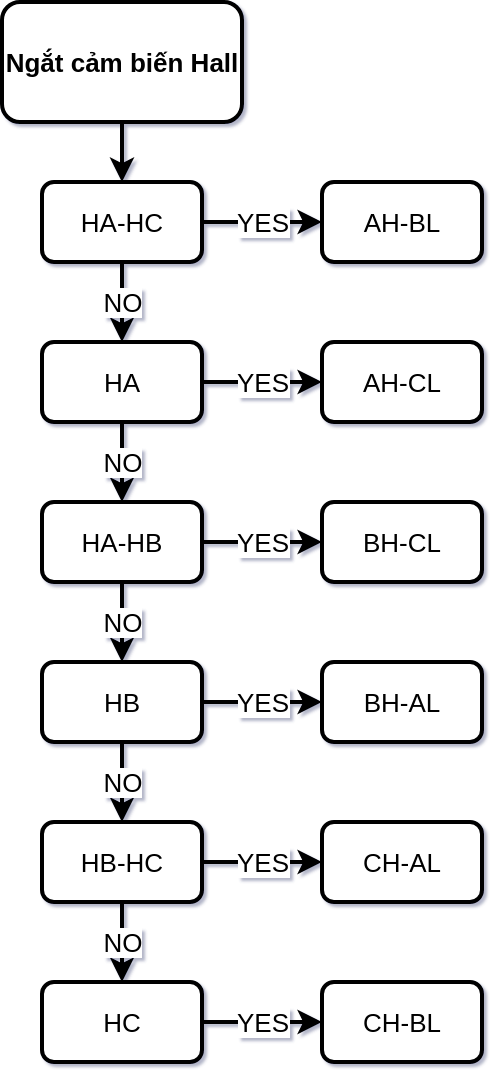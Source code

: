 <mxfile version="15.4.3" type="github">
  <diagram id="7T7l-S_ZWPr59H8wULRd" name="Page-1">
    <mxGraphModel dx="804" dy="556" grid="0" gridSize="10" guides="1" tooltips="1" connect="1" arrows="1" fold="1" page="1" pageScale="1" pageWidth="827" pageHeight="1169" math="0" shadow="1">
      <root>
        <mxCell id="0" />
        <mxCell id="1" parent="0" />
        <mxCell id="8QIExZFlG0rt8DQpAwHB-3" style="edgeStyle=orthogonalEdgeStyle;rounded=0;orthogonalLoop=1;jettySize=auto;html=1;exitX=0.5;exitY=1;exitDx=0;exitDy=0;entryX=0.5;entryY=0;entryDx=0;entryDy=0;strokeWidth=2;fontSize=13;" edge="1" parent="1" source="8QIExZFlG0rt8DQpAwHB-1" target="8QIExZFlG0rt8DQpAwHB-2">
          <mxGeometry relative="1" as="geometry" />
        </mxCell>
        <mxCell id="8QIExZFlG0rt8DQpAwHB-1" value="Ngắt cảm biến Hall" style="rounded=1;whiteSpace=wrap;html=1;strokeWidth=2;fontSize=13;fontStyle=1" vertex="1" parent="1">
          <mxGeometry x="200" y="110" width="120" height="60" as="geometry" />
        </mxCell>
        <mxCell id="8QIExZFlG0rt8DQpAwHB-9" value="NO" style="edgeStyle=orthogonalEdgeStyle;rounded=0;orthogonalLoop=1;jettySize=auto;html=1;exitX=0.5;exitY=1;exitDx=0;exitDy=0;entryX=0.5;entryY=0;entryDx=0;entryDy=0;strokeWidth=2;fontSize=13;" edge="1" parent="1" source="8QIExZFlG0rt8DQpAwHB-2" target="8QIExZFlG0rt8DQpAwHB-4">
          <mxGeometry relative="1" as="geometry" />
        </mxCell>
        <mxCell id="8QIExZFlG0rt8DQpAwHB-20" value="YES" style="edgeStyle=orthogonalEdgeStyle;rounded=0;orthogonalLoop=1;jettySize=auto;html=1;exitX=1;exitY=0.5;exitDx=0;exitDy=0;entryX=0;entryY=0.5;entryDx=0;entryDy=0;strokeWidth=2;fontSize=13;" edge="1" parent="1" source="8QIExZFlG0rt8DQpAwHB-2" target="8QIExZFlG0rt8DQpAwHB-14">
          <mxGeometry relative="1" as="geometry" />
        </mxCell>
        <mxCell id="8QIExZFlG0rt8DQpAwHB-2" value="HA-HC" style="rounded=1;whiteSpace=wrap;html=1;strokeWidth=2;fontSize=13;" vertex="1" parent="1">
          <mxGeometry x="220" y="200" width="80" height="40" as="geometry" />
        </mxCell>
        <mxCell id="8QIExZFlG0rt8DQpAwHB-10" value="NO" style="edgeStyle=orthogonalEdgeStyle;rounded=0;orthogonalLoop=1;jettySize=auto;html=1;exitX=0.5;exitY=1;exitDx=0;exitDy=0;entryX=0.5;entryY=0;entryDx=0;entryDy=0;strokeWidth=2;fontSize=13;" edge="1" parent="1" source="8QIExZFlG0rt8DQpAwHB-4" target="8QIExZFlG0rt8DQpAwHB-5">
          <mxGeometry relative="1" as="geometry" />
        </mxCell>
        <mxCell id="8QIExZFlG0rt8DQpAwHB-21" value="YES" style="edgeStyle=orthogonalEdgeStyle;rounded=0;orthogonalLoop=1;jettySize=auto;html=1;exitX=1;exitY=0.5;exitDx=0;exitDy=0;strokeWidth=2;fontSize=13;" edge="1" parent="1" source="8QIExZFlG0rt8DQpAwHB-4" target="8QIExZFlG0rt8DQpAwHB-17">
          <mxGeometry relative="1" as="geometry" />
        </mxCell>
        <mxCell id="8QIExZFlG0rt8DQpAwHB-4" value="HA" style="rounded=1;whiteSpace=wrap;html=1;strokeWidth=2;fontSize=13;" vertex="1" parent="1">
          <mxGeometry x="220" y="280" width="80" height="40" as="geometry" />
        </mxCell>
        <mxCell id="8QIExZFlG0rt8DQpAwHB-11" value="NO" style="edgeStyle=orthogonalEdgeStyle;rounded=0;orthogonalLoop=1;jettySize=auto;html=1;exitX=0.5;exitY=1;exitDx=0;exitDy=0;entryX=0.5;entryY=0;entryDx=0;entryDy=0;strokeWidth=2;fontSize=13;" edge="1" parent="1" source="8QIExZFlG0rt8DQpAwHB-5" target="8QIExZFlG0rt8DQpAwHB-6">
          <mxGeometry relative="1" as="geometry" />
        </mxCell>
        <mxCell id="8QIExZFlG0rt8DQpAwHB-22" value="YES" style="edgeStyle=orthogonalEdgeStyle;rounded=0;orthogonalLoop=1;jettySize=auto;html=1;exitX=1;exitY=0.5;exitDx=0;exitDy=0;entryX=0;entryY=0.5;entryDx=0;entryDy=0;strokeWidth=2;fontSize=13;" edge="1" parent="1" source="8QIExZFlG0rt8DQpAwHB-5" target="8QIExZFlG0rt8DQpAwHB-18">
          <mxGeometry relative="1" as="geometry" />
        </mxCell>
        <mxCell id="8QIExZFlG0rt8DQpAwHB-5" value="HA-HB" style="rounded=1;whiteSpace=wrap;html=1;strokeWidth=2;fontSize=13;" vertex="1" parent="1">
          <mxGeometry x="220" y="360" width="80" height="40" as="geometry" />
        </mxCell>
        <mxCell id="8QIExZFlG0rt8DQpAwHB-12" value="NO" style="edgeStyle=orthogonalEdgeStyle;rounded=0;orthogonalLoop=1;jettySize=auto;html=1;exitX=0.5;exitY=1;exitDx=0;exitDy=0;entryX=0.5;entryY=0;entryDx=0;entryDy=0;strokeWidth=2;fontSize=13;" edge="1" parent="1" source="8QIExZFlG0rt8DQpAwHB-6" target="8QIExZFlG0rt8DQpAwHB-7">
          <mxGeometry relative="1" as="geometry" />
        </mxCell>
        <mxCell id="8QIExZFlG0rt8DQpAwHB-23" value="YES" style="edgeStyle=orthogonalEdgeStyle;rounded=0;orthogonalLoop=1;jettySize=auto;html=1;exitX=1;exitY=0.5;exitDx=0;exitDy=0;entryX=0;entryY=0.5;entryDx=0;entryDy=0;strokeWidth=2;fontSize=13;" edge="1" parent="1" source="8QIExZFlG0rt8DQpAwHB-6" target="8QIExZFlG0rt8DQpAwHB-16">
          <mxGeometry relative="1" as="geometry" />
        </mxCell>
        <mxCell id="8QIExZFlG0rt8DQpAwHB-6" value="HB" style="rounded=1;whiteSpace=wrap;html=1;strokeWidth=2;fontSize=13;" vertex="1" parent="1">
          <mxGeometry x="220" y="440" width="80" height="40" as="geometry" />
        </mxCell>
        <mxCell id="8QIExZFlG0rt8DQpAwHB-13" value="NO" style="edgeStyle=orthogonalEdgeStyle;rounded=0;orthogonalLoop=1;jettySize=auto;html=1;exitX=0.5;exitY=1;exitDx=0;exitDy=0;entryX=0.5;entryY=0;entryDx=0;entryDy=0;strokeWidth=2;fontSize=13;" edge="1" parent="1" source="8QIExZFlG0rt8DQpAwHB-7" target="8QIExZFlG0rt8DQpAwHB-8">
          <mxGeometry relative="1" as="geometry" />
        </mxCell>
        <mxCell id="8QIExZFlG0rt8DQpAwHB-24" value="YES" style="edgeStyle=orthogonalEdgeStyle;rounded=0;orthogonalLoop=1;jettySize=auto;html=1;exitX=1;exitY=0.5;exitDx=0;exitDy=0;entryX=0;entryY=0.5;entryDx=0;entryDy=0;strokeWidth=2;fontSize=13;" edge="1" parent="1" source="8QIExZFlG0rt8DQpAwHB-7" target="8QIExZFlG0rt8DQpAwHB-15">
          <mxGeometry relative="1" as="geometry" />
        </mxCell>
        <mxCell id="8QIExZFlG0rt8DQpAwHB-7" value="HB-HC" style="rounded=1;whiteSpace=wrap;html=1;strokeWidth=2;fontSize=13;" vertex="1" parent="1">
          <mxGeometry x="220" y="520" width="80" height="40" as="geometry" />
        </mxCell>
        <mxCell id="8QIExZFlG0rt8DQpAwHB-25" value="YES" style="edgeStyle=orthogonalEdgeStyle;rounded=0;orthogonalLoop=1;jettySize=auto;html=1;exitX=1;exitY=0.5;exitDx=0;exitDy=0;entryX=0;entryY=0.5;entryDx=0;entryDy=0;strokeWidth=2;fontSize=13;" edge="1" parent="1" source="8QIExZFlG0rt8DQpAwHB-8" target="8QIExZFlG0rt8DQpAwHB-19">
          <mxGeometry relative="1" as="geometry" />
        </mxCell>
        <mxCell id="8QIExZFlG0rt8DQpAwHB-8" value="HC" style="rounded=1;whiteSpace=wrap;html=1;strokeWidth=2;fontSize=13;" vertex="1" parent="1">
          <mxGeometry x="220" y="600" width="80" height="40" as="geometry" />
        </mxCell>
        <mxCell id="8QIExZFlG0rt8DQpAwHB-14" value="AH-BL" style="rounded=1;whiteSpace=wrap;html=1;strokeWidth=2;fontSize=13;" vertex="1" parent="1">
          <mxGeometry x="360" y="200" width="80" height="40" as="geometry" />
        </mxCell>
        <mxCell id="8QIExZFlG0rt8DQpAwHB-15" value="CH-AL" style="rounded=1;whiteSpace=wrap;html=1;strokeWidth=2;fontSize=13;" vertex="1" parent="1">
          <mxGeometry x="360" y="520" width="80" height="40" as="geometry" />
        </mxCell>
        <mxCell id="8QIExZFlG0rt8DQpAwHB-16" value="BH-AL" style="rounded=1;whiteSpace=wrap;html=1;strokeWidth=2;fontSize=13;" vertex="1" parent="1">
          <mxGeometry x="360" y="440" width="80" height="40" as="geometry" />
        </mxCell>
        <mxCell id="8QIExZFlG0rt8DQpAwHB-17" value="AH-CL" style="rounded=1;whiteSpace=wrap;html=1;strokeWidth=2;fontSize=13;" vertex="1" parent="1">
          <mxGeometry x="360" y="280" width="80" height="40" as="geometry" />
        </mxCell>
        <mxCell id="8QIExZFlG0rt8DQpAwHB-18" value="BH-CL" style="rounded=1;whiteSpace=wrap;html=1;strokeWidth=2;fontSize=13;" vertex="1" parent="1">
          <mxGeometry x="360" y="360" width="80" height="40" as="geometry" />
        </mxCell>
        <mxCell id="8QIExZFlG0rt8DQpAwHB-19" value="CH-BL" style="rounded=1;whiteSpace=wrap;html=1;strokeWidth=2;fontSize=13;" vertex="1" parent="1">
          <mxGeometry x="360" y="600" width="80" height="40" as="geometry" />
        </mxCell>
      </root>
    </mxGraphModel>
  </diagram>
</mxfile>
